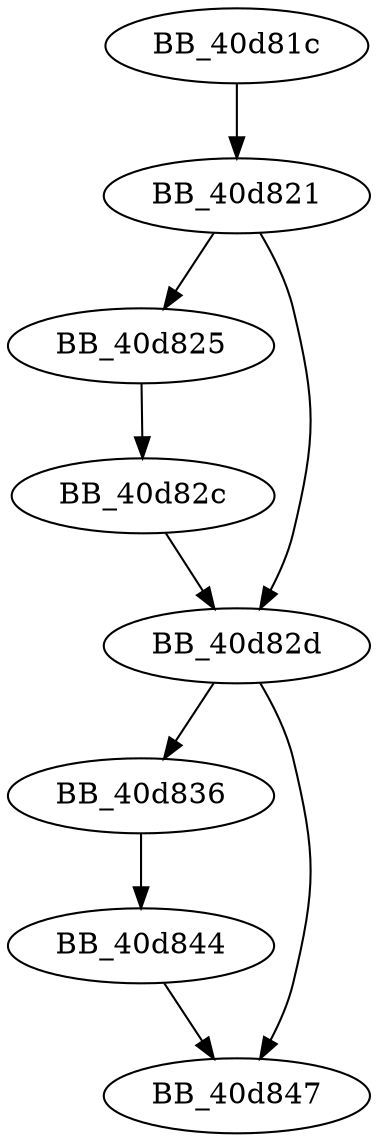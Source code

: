 DiGraph _abort{
BB_40d81c->BB_40d821
BB_40d821->BB_40d825
BB_40d821->BB_40d82d
BB_40d825->BB_40d82c
BB_40d82c->BB_40d82d
BB_40d82d->BB_40d836
BB_40d82d->BB_40d847
BB_40d836->BB_40d844
BB_40d844->BB_40d847
}
